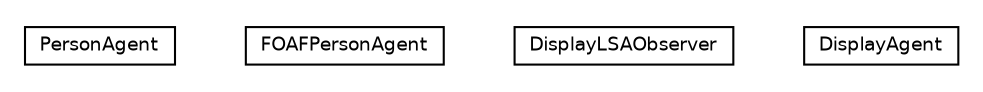 #!/usr/local/bin/dot
#
# Class diagram 
# Generated by UmlGraph version 4.4 (http://www.spinellis.gr/sw/umlgraph)
#

digraph G {
	edge [fontname="Helvetica",fontsize=10,labelfontname="Helvetica",labelfontsize=10];
	node [fontname="Helvetica",fontsize=10,shape=plaintext];
	// it.apice.sapere.demo.agents.impl.PersonAgent
	c16880 [label=<<table border="0" cellborder="1" cellspacing="0" cellpadding="2" port="p" href="./PersonAgent.html">
		<tr><td><table border="0" cellspacing="0" cellpadding="1">
			<tr><td> PersonAgent </td></tr>
		</table></td></tr>
		</table>>, fontname="Helvetica", fontcolor="black", fontsize=9.0];
	// it.apice.sapere.demo.agents.impl.FOAFPersonAgent
	c16881 [label=<<table border="0" cellborder="1" cellspacing="0" cellpadding="2" port="p" href="./FOAFPersonAgent.html">
		<tr><td><table border="0" cellspacing="0" cellpadding="1">
			<tr><td> FOAFPersonAgent </td></tr>
		</table></td></tr>
		</table>>, fontname="Helvetica", fontcolor="black", fontsize=9.0];
	// it.apice.sapere.demo.agents.impl.DisplayLSAObserver
	c16882 [label=<<table border="0" cellborder="1" cellspacing="0" cellpadding="2" port="p" href="./DisplayLSAObserver.html">
		<tr><td><table border="0" cellspacing="0" cellpadding="1">
			<tr><td> DisplayLSAObserver </td></tr>
		</table></td></tr>
		</table>>, fontname="Helvetica", fontcolor="black", fontsize=9.0];
	// it.apice.sapere.demo.agents.impl.DisplayAgent
	c16883 [label=<<table border="0" cellborder="1" cellspacing="0" cellpadding="2" port="p" href="./DisplayAgent.html">
		<tr><td><table border="0" cellspacing="0" cellpadding="1">
			<tr><td> DisplayAgent </td></tr>
		</table></td></tr>
		</table>>, fontname="Helvetica", fontcolor="black", fontsize=9.0];
}

